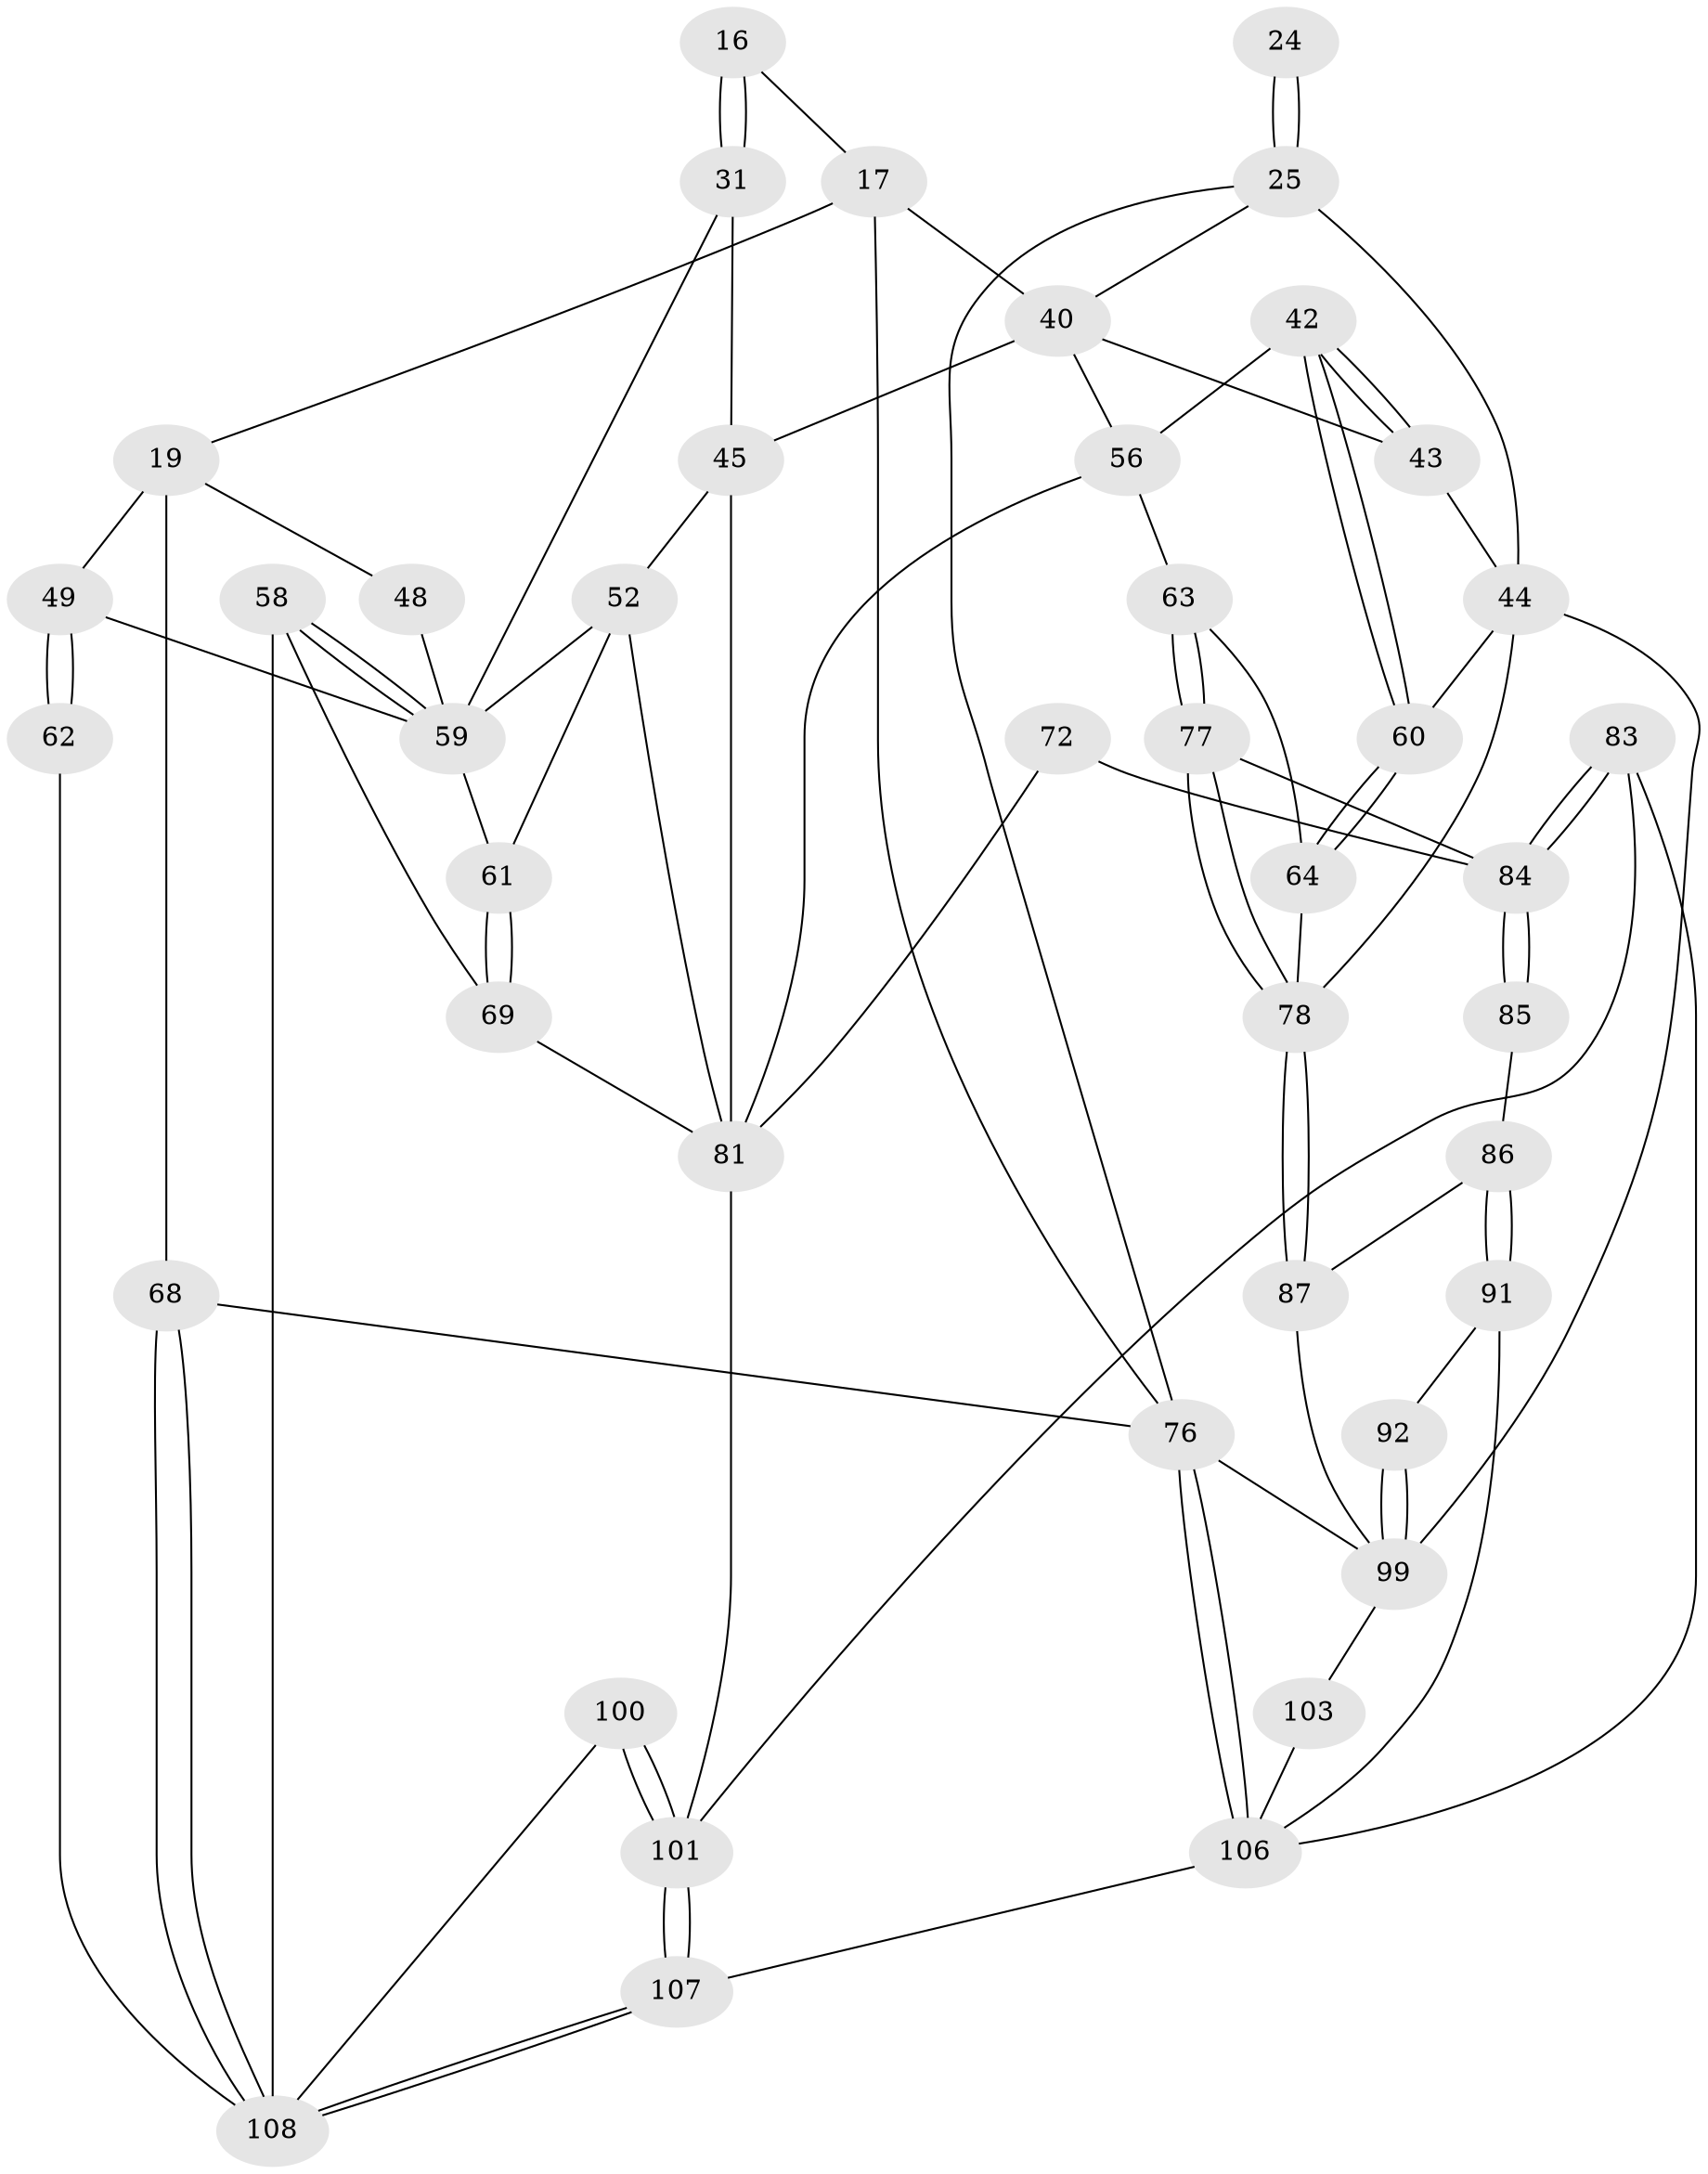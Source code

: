 // original degree distribution, {3: 0.046296296296296294, 6: 0.24074074074074073, 4: 0.2037037037037037, 5: 0.5092592592592593}
// Generated by graph-tools (version 1.1) at 2025/04/03/04/25 22:04:57]
// undirected, 43 vertices, 93 edges
graph export_dot {
graph [start="1"]
  node [color=gray90,style=filled];
  16 [pos="+0.510601076043923+0.17908126450339534",super="+15"];
  17 [pos="+0.42909499950368607+0.18241711763501567",super="+12"];
  19 [pos="+0.8178141004384483+0.1549425827995211",super="+7+18"];
  24 [pos="+0.11030680219623427+0.12045383280039965"];
  25 [pos="+0+0.1872450627771977",super="+9+23"];
  31 [pos="+0.5699872491582517+0.3130007451846967",super="+22"];
  40 [pos="+0.3259925980716365+0.35098160481983304",super="+30+29+26"];
  42 [pos="+0.22405463973248327+0.3873342818139793"];
  43 [pos="+0.22011484450926336+0.3839530011000124",super="+27"];
  44 [pos="+0.08419487200591605+0.3972432681636285",super="+33+34"];
  45 [pos="+0.4159206989018751+0.4123482811090428",super="+36"];
  48 [pos="+0.8330148750198493+0.289183899599325",super="+20"];
  49 [pos="+1+0.45128142764934615",super="+46+47"];
  52 [pos="+0.5438863312729512+0.4246358695828905",super="+39"];
  56 [pos="+0.3151629939071147+0.49500901560520694",super="+41"];
  58 [pos="+0.7243249753362254+0.5867497252793555",super="+57"];
  59 [pos="+0.7302983869024908+0.4105422392164958",super="+38+51"];
  60 [pos="+0.1632185098452542+0.4695221562452185"];
  61 [pos="+0.5938341775269806+0.46315042392338873"];
  62 [pos="+1+0.5529531118546961"];
  63 [pos="+0.2742565191844814+0.5287619010901973"];
  64 [pos="+0.15056900269435883+0.5129129557609813"];
  68 [pos="+1+1",super="+2"];
  69 [pos="+0.6884010450624908+0.5838006764094185"];
  72 [pos="+0.4103005083615443+0.5739812498611123"];
  76 [pos="+0+1",super="+3"];
  77 [pos="+0.251022553368866+0.6138402069585185"];
  78 [pos="+0.13460187058654718+0.6060359511323027",super="+73"];
  81 [pos="+0.504822098723769+0.6945497012991788",super="+71+55"];
  83 [pos="+0.3725930127780764+0.7663228346682146"];
  84 [pos="+0.31878502331092595+0.7108787052257155",super="+79+80"];
  85 [pos="+0.27051721449410043+0.692182269154664"];
  86 [pos="+0.2558735277025563+0.7017033029694223"];
  87 [pos="+0.12479246409634669+0.6248094188606014"];
  91 [pos="+0.16771562261159959+0.7808281436251204"];
  92 [pos="+0.14069946606170566+0.7702367783576551"];
  99 [pos="+0.007099735415958314+0.9231248964662497",super="+75+74+88"];
  100 [pos="+0.775001712325512+0.809453520122591",super="+89"];
  101 [pos="+0.6598561180274635+0.9345845720277143",super="+95+96+82+90"];
  103 [pos="+0.2121529375915281+0.8979462894700629"];
  106 [pos="+0.30571864472168764+1",super="+104"];
  107 [pos="+0.6842105048013128+1",super="+105+97"];
  108 [pos="+0.8914398811017027+1",super="+102+66+67"];
  16 -- 17 [weight=2];
  16 -- 31 [weight=2];
  16 -- 31;
  17 -- 40 [weight=2];
  17 -- 19;
  17 -- 76;
  19 -- 68 [weight=2];
  19 -- 49;
  19 -- 48;
  24 -- 25 [weight=3];
  24 -- 25;
  25 -- 76;
  25 -- 44 [weight=2];
  25 -- 40;
  31 -- 45;
  31 -- 59;
  40 -- 45 [weight=2];
  40 -- 56;
  40 -- 43;
  42 -- 43;
  42 -- 43;
  42 -- 60;
  42 -- 60;
  42 -- 56;
  43 -- 44 [weight=2];
  44 -- 60;
  44 -- 78;
  44 -- 99;
  45 -- 81;
  45 -- 52;
  48 -- 59 [weight=2];
  49 -- 62 [weight=2];
  49 -- 62;
  49 -- 59;
  52 -- 61;
  52 -- 81;
  52 -- 59;
  56 -- 63;
  56 -- 81;
  58 -- 59 [weight=2];
  58 -- 59;
  58 -- 69;
  58 -- 108;
  59 -- 61;
  60 -- 64;
  60 -- 64;
  61 -- 69;
  61 -- 69;
  62 -- 108;
  63 -- 64;
  63 -- 77;
  63 -- 77;
  64 -- 78;
  68 -- 108 [weight=2];
  68 -- 108;
  68 -- 76 [weight=2];
  69 -- 81;
  72 -- 84;
  72 -- 81 [weight=2];
  76 -- 106;
  76 -- 106;
  76 -- 99;
  77 -- 78;
  77 -- 78;
  77 -- 84;
  78 -- 87;
  78 -- 87;
  81 -- 101 [weight=2];
  83 -- 84;
  83 -- 84;
  83 -- 101;
  83 -- 106;
  84 -- 85 [weight=2];
  84 -- 85;
  85 -- 86;
  86 -- 87;
  86 -- 91;
  86 -- 91;
  87 -- 99;
  91 -- 92;
  91 -- 106;
  92 -- 99 [weight=2];
  92 -- 99;
  99 -- 103;
  100 -- 101 [weight=2];
  100 -- 101;
  100 -- 108 [weight=2];
  101 -- 107 [weight=2];
  101 -- 107;
  103 -- 106 [weight=2];
  106 -- 107 [weight=2];
  107 -- 108;
  107 -- 108;
}
